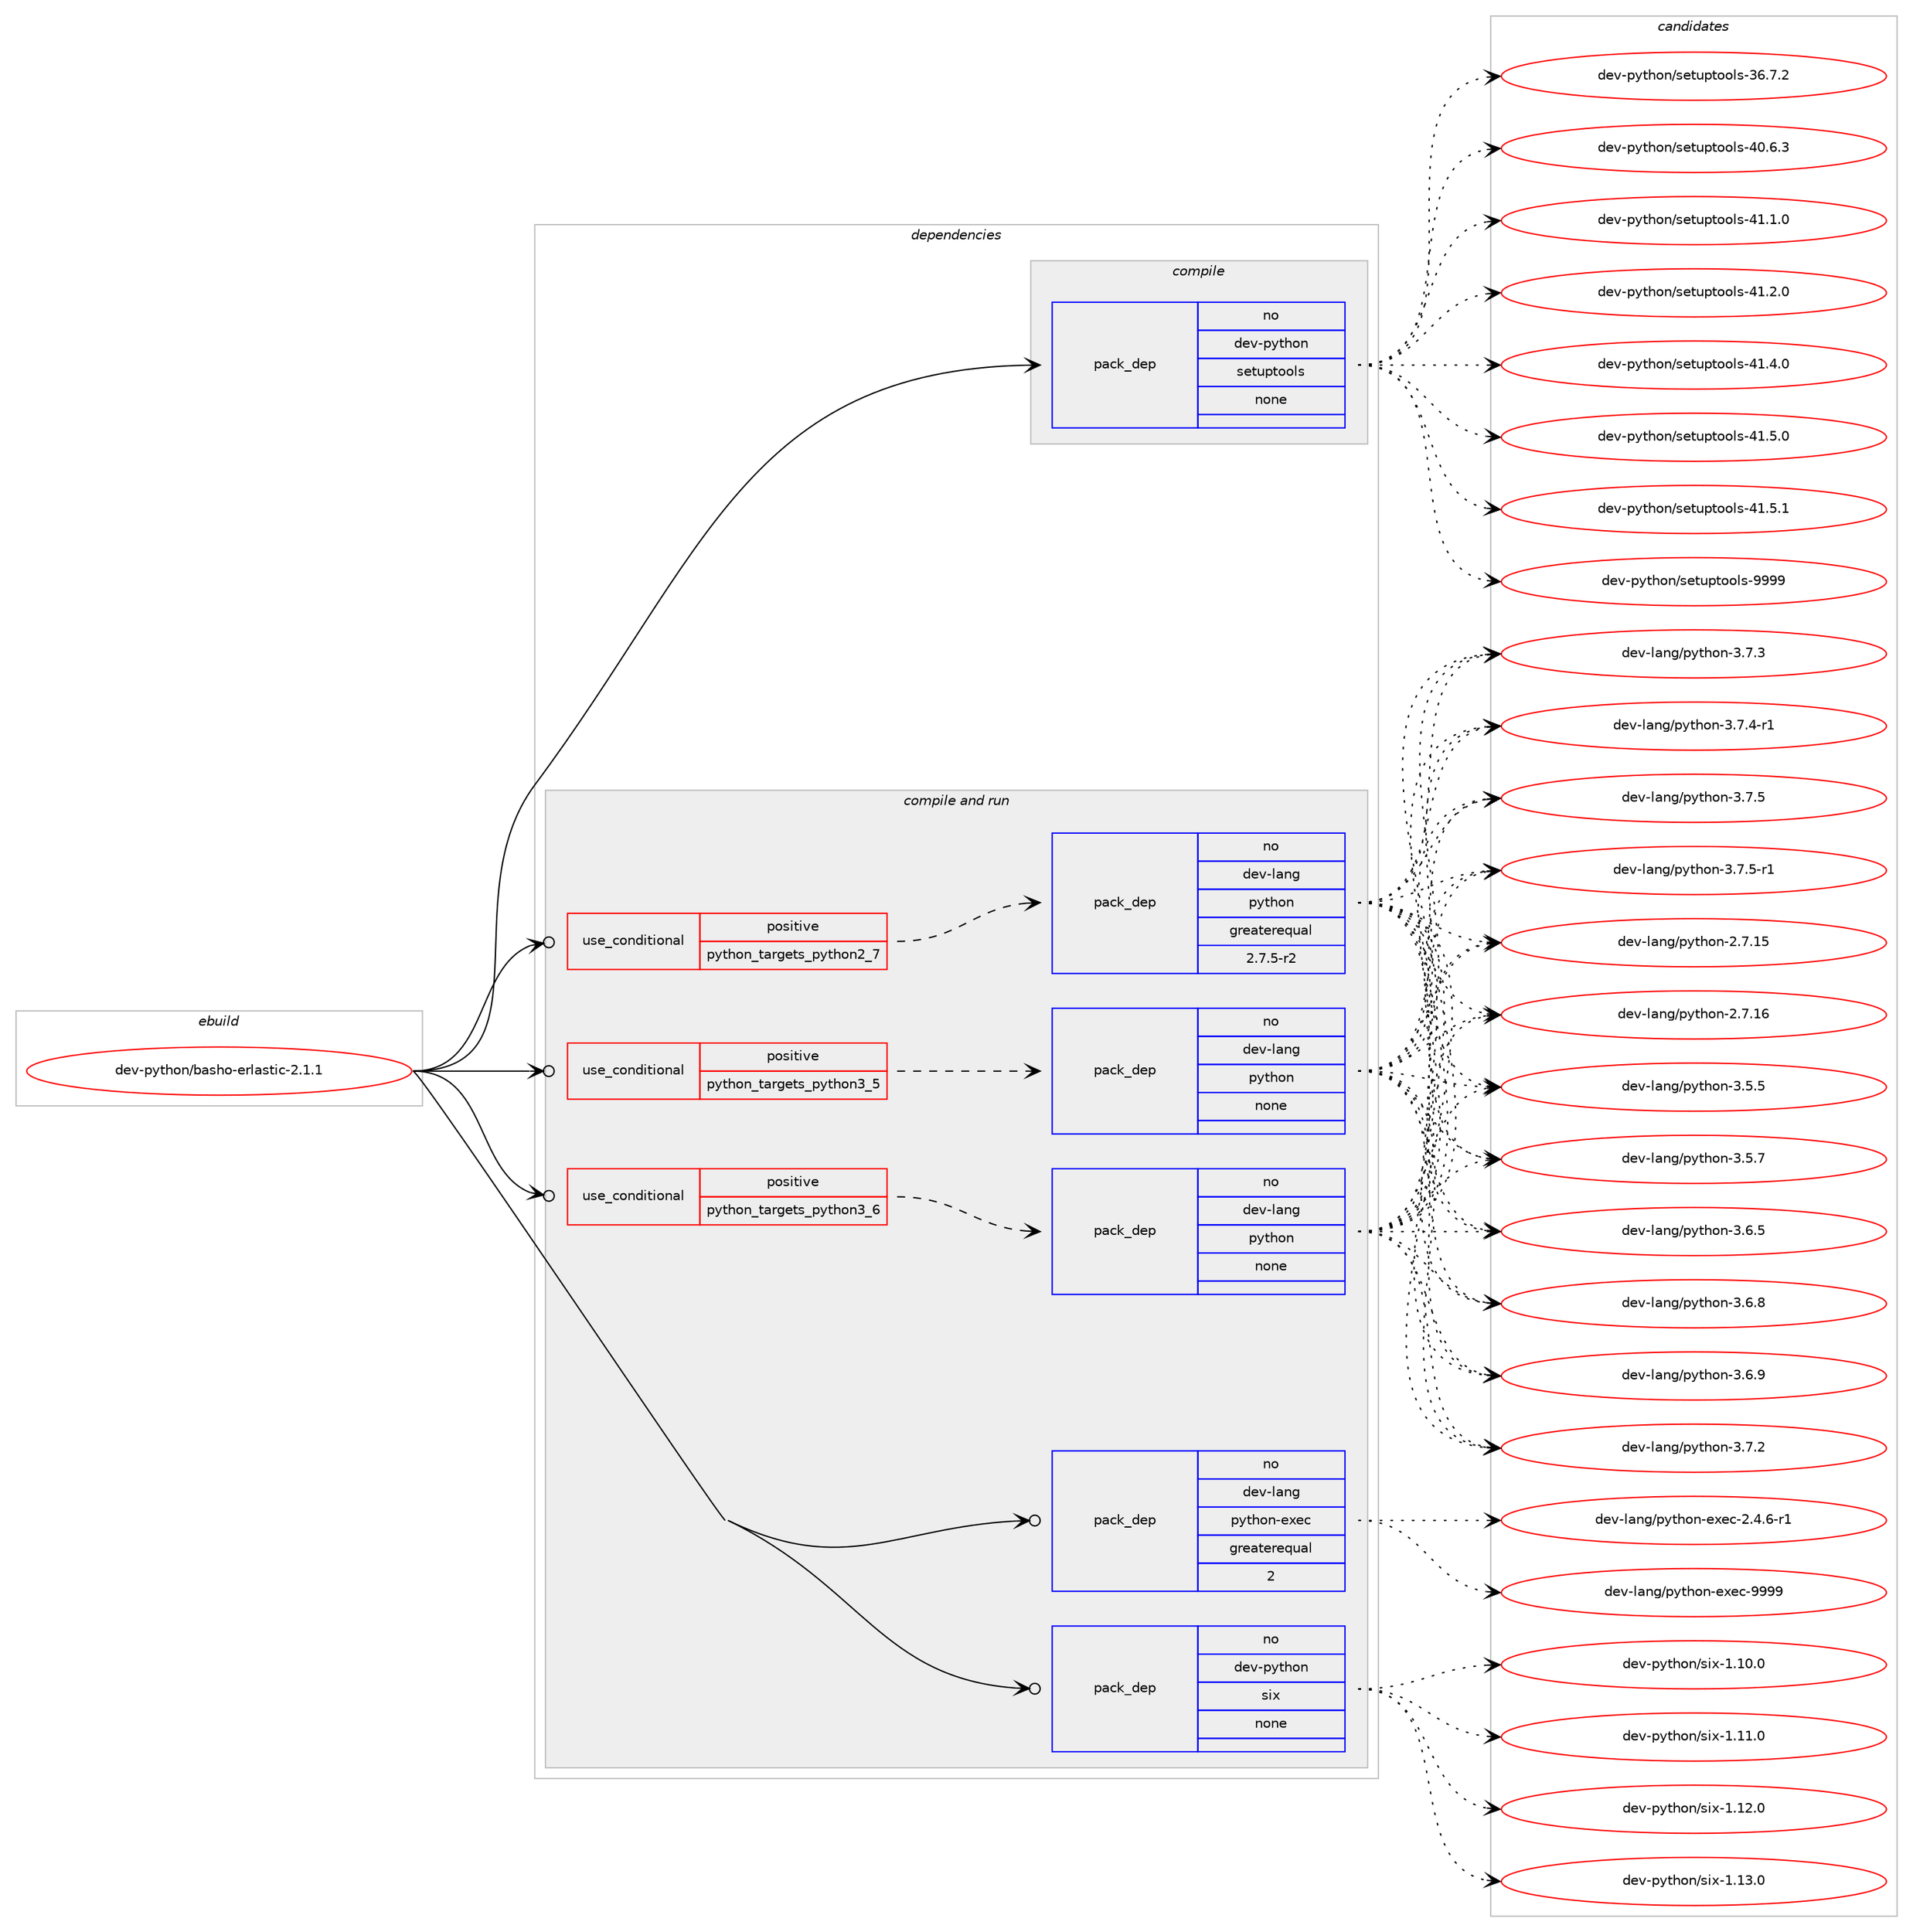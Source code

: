 digraph prolog {

# *************
# Graph options
# *************

newrank=true;
concentrate=true;
compound=true;
graph [rankdir=LR,fontname=Helvetica,fontsize=10,ranksep=1.5];#, ranksep=2.5, nodesep=0.2];
edge  [arrowhead=vee];
node  [fontname=Helvetica,fontsize=10];

# **********
# The ebuild
# **********

subgraph cluster_leftcol {
color=gray;
rank=same;
label=<<i>ebuild</i>>;
id [label="dev-python/basho-erlastic-2.1.1", color=red, width=4, href="../dev-python/basho-erlastic-2.1.1.svg"];
}

# ****************
# The dependencies
# ****************

subgraph cluster_midcol {
color=gray;
label=<<i>dependencies</i>>;
subgraph cluster_compile {
fillcolor="#eeeeee";
style=filled;
label=<<i>compile</i>>;
subgraph pack447832 {
dependency596351 [label=<<TABLE BORDER="0" CELLBORDER="1" CELLSPACING="0" CELLPADDING="4" WIDTH="220"><TR><TD ROWSPAN="6" CELLPADDING="30">pack_dep</TD></TR><TR><TD WIDTH="110">no</TD></TR><TR><TD>dev-python</TD></TR><TR><TD>setuptools</TD></TR><TR><TD>none</TD></TR><TR><TD></TD></TR></TABLE>>, shape=none, color=blue];
}
id:e -> dependency596351:w [weight=20,style="solid",arrowhead="vee"];
}
subgraph cluster_compileandrun {
fillcolor="#eeeeee";
style=filled;
label=<<i>compile and run</i>>;
subgraph cond136745 {
dependency596352 [label=<<TABLE BORDER="0" CELLBORDER="1" CELLSPACING="0" CELLPADDING="4"><TR><TD ROWSPAN="3" CELLPADDING="10">use_conditional</TD></TR><TR><TD>positive</TD></TR><TR><TD>python_targets_python2_7</TD></TR></TABLE>>, shape=none, color=red];
subgraph pack447833 {
dependency596353 [label=<<TABLE BORDER="0" CELLBORDER="1" CELLSPACING="0" CELLPADDING="4" WIDTH="220"><TR><TD ROWSPAN="6" CELLPADDING="30">pack_dep</TD></TR><TR><TD WIDTH="110">no</TD></TR><TR><TD>dev-lang</TD></TR><TR><TD>python</TD></TR><TR><TD>greaterequal</TD></TR><TR><TD>2.7.5-r2</TD></TR></TABLE>>, shape=none, color=blue];
}
dependency596352:e -> dependency596353:w [weight=20,style="dashed",arrowhead="vee"];
}
id:e -> dependency596352:w [weight=20,style="solid",arrowhead="odotvee"];
subgraph cond136746 {
dependency596354 [label=<<TABLE BORDER="0" CELLBORDER="1" CELLSPACING="0" CELLPADDING="4"><TR><TD ROWSPAN="3" CELLPADDING="10">use_conditional</TD></TR><TR><TD>positive</TD></TR><TR><TD>python_targets_python3_5</TD></TR></TABLE>>, shape=none, color=red];
subgraph pack447834 {
dependency596355 [label=<<TABLE BORDER="0" CELLBORDER="1" CELLSPACING="0" CELLPADDING="4" WIDTH="220"><TR><TD ROWSPAN="6" CELLPADDING="30">pack_dep</TD></TR><TR><TD WIDTH="110">no</TD></TR><TR><TD>dev-lang</TD></TR><TR><TD>python</TD></TR><TR><TD>none</TD></TR><TR><TD></TD></TR></TABLE>>, shape=none, color=blue];
}
dependency596354:e -> dependency596355:w [weight=20,style="dashed",arrowhead="vee"];
}
id:e -> dependency596354:w [weight=20,style="solid",arrowhead="odotvee"];
subgraph cond136747 {
dependency596356 [label=<<TABLE BORDER="0" CELLBORDER="1" CELLSPACING="0" CELLPADDING="4"><TR><TD ROWSPAN="3" CELLPADDING="10">use_conditional</TD></TR><TR><TD>positive</TD></TR><TR><TD>python_targets_python3_6</TD></TR></TABLE>>, shape=none, color=red];
subgraph pack447835 {
dependency596357 [label=<<TABLE BORDER="0" CELLBORDER="1" CELLSPACING="0" CELLPADDING="4" WIDTH="220"><TR><TD ROWSPAN="6" CELLPADDING="30">pack_dep</TD></TR><TR><TD WIDTH="110">no</TD></TR><TR><TD>dev-lang</TD></TR><TR><TD>python</TD></TR><TR><TD>none</TD></TR><TR><TD></TD></TR></TABLE>>, shape=none, color=blue];
}
dependency596356:e -> dependency596357:w [weight=20,style="dashed",arrowhead="vee"];
}
id:e -> dependency596356:w [weight=20,style="solid",arrowhead="odotvee"];
subgraph pack447836 {
dependency596358 [label=<<TABLE BORDER="0" CELLBORDER="1" CELLSPACING="0" CELLPADDING="4" WIDTH="220"><TR><TD ROWSPAN="6" CELLPADDING="30">pack_dep</TD></TR><TR><TD WIDTH="110">no</TD></TR><TR><TD>dev-lang</TD></TR><TR><TD>python-exec</TD></TR><TR><TD>greaterequal</TD></TR><TR><TD>2</TD></TR></TABLE>>, shape=none, color=blue];
}
id:e -> dependency596358:w [weight=20,style="solid",arrowhead="odotvee"];
subgraph pack447837 {
dependency596359 [label=<<TABLE BORDER="0" CELLBORDER="1" CELLSPACING="0" CELLPADDING="4" WIDTH="220"><TR><TD ROWSPAN="6" CELLPADDING="30">pack_dep</TD></TR><TR><TD WIDTH="110">no</TD></TR><TR><TD>dev-python</TD></TR><TR><TD>six</TD></TR><TR><TD>none</TD></TR><TR><TD></TD></TR></TABLE>>, shape=none, color=blue];
}
id:e -> dependency596359:w [weight=20,style="solid",arrowhead="odotvee"];
}
subgraph cluster_run {
fillcolor="#eeeeee";
style=filled;
label=<<i>run</i>>;
}
}

# **************
# The candidates
# **************

subgraph cluster_choices {
rank=same;
color=gray;
label=<<i>candidates</i>>;

subgraph choice447832 {
color=black;
nodesep=1;
choice100101118451121211161041111104711510111611711211611111110811545515446554650 [label="dev-python/setuptools-36.7.2", color=red, width=4,href="../dev-python/setuptools-36.7.2.svg"];
choice100101118451121211161041111104711510111611711211611111110811545524846544651 [label="dev-python/setuptools-40.6.3", color=red, width=4,href="../dev-python/setuptools-40.6.3.svg"];
choice100101118451121211161041111104711510111611711211611111110811545524946494648 [label="dev-python/setuptools-41.1.0", color=red, width=4,href="../dev-python/setuptools-41.1.0.svg"];
choice100101118451121211161041111104711510111611711211611111110811545524946504648 [label="dev-python/setuptools-41.2.0", color=red, width=4,href="../dev-python/setuptools-41.2.0.svg"];
choice100101118451121211161041111104711510111611711211611111110811545524946524648 [label="dev-python/setuptools-41.4.0", color=red, width=4,href="../dev-python/setuptools-41.4.0.svg"];
choice100101118451121211161041111104711510111611711211611111110811545524946534648 [label="dev-python/setuptools-41.5.0", color=red, width=4,href="../dev-python/setuptools-41.5.0.svg"];
choice100101118451121211161041111104711510111611711211611111110811545524946534649 [label="dev-python/setuptools-41.5.1", color=red, width=4,href="../dev-python/setuptools-41.5.1.svg"];
choice10010111845112121116104111110471151011161171121161111111081154557575757 [label="dev-python/setuptools-9999", color=red, width=4,href="../dev-python/setuptools-9999.svg"];
dependency596351:e -> choice100101118451121211161041111104711510111611711211611111110811545515446554650:w [style=dotted,weight="100"];
dependency596351:e -> choice100101118451121211161041111104711510111611711211611111110811545524846544651:w [style=dotted,weight="100"];
dependency596351:e -> choice100101118451121211161041111104711510111611711211611111110811545524946494648:w [style=dotted,weight="100"];
dependency596351:e -> choice100101118451121211161041111104711510111611711211611111110811545524946504648:w [style=dotted,weight="100"];
dependency596351:e -> choice100101118451121211161041111104711510111611711211611111110811545524946524648:w [style=dotted,weight="100"];
dependency596351:e -> choice100101118451121211161041111104711510111611711211611111110811545524946534648:w [style=dotted,weight="100"];
dependency596351:e -> choice100101118451121211161041111104711510111611711211611111110811545524946534649:w [style=dotted,weight="100"];
dependency596351:e -> choice10010111845112121116104111110471151011161171121161111111081154557575757:w [style=dotted,weight="100"];
}
subgraph choice447833 {
color=black;
nodesep=1;
choice10010111845108971101034711212111610411111045504655464953 [label="dev-lang/python-2.7.15", color=red, width=4,href="../dev-lang/python-2.7.15.svg"];
choice10010111845108971101034711212111610411111045504655464954 [label="dev-lang/python-2.7.16", color=red, width=4,href="../dev-lang/python-2.7.16.svg"];
choice100101118451089711010347112121116104111110455146534653 [label="dev-lang/python-3.5.5", color=red, width=4,href="../dev-lang/python-3.5.5.svg"];
choice100101118451089711010347112121116104111110455146534655 [label="dev-lang/python-3.5.7", color=red, width=4,href="../dev-lang/python-3.5.7.svg"];
choice100101118451089711010347112121116104111110455146544653 [label="dev-lang/python-3.6.5", color=red, width=4,href="../dev-lang/python-3.6.5.svg"];
choice100101118451089711010347112121116104111110455146544656 [label="dev-lang/python-3.6.8", color=red, width=4,href="../dev-lang/python-3.6.8.svg"];
choice100101118451089711010347112121116104111110455146544657 [label="dev-lang/python-3.6.9", color=red, width=4,href="../dev-lang/python-3.6.9.svg"];
choice100101118451089711010347112121116104111110455146554650 [label="dev-lang/python-3.7.2", color=red, width=4,href="../dev-lang/python-3.7.2.svg"];
choice100101118451089711010347112121116104111110455146554651 [label="dev-lang/python-3.7.3", color=red, width=4,href="../dev-lang/python-3.7.3.svg"];
choice1001011184510897110103471121211161041111104551465546524511449 [label="dev-lang/python-3.7.4-r1", color=red, width=4,href="../dev-lang/python-3.7.4-r1.svg"];
choice100101118451089711010347112121116104111110455146554653 [label="dev-lang/python-3.7.5", color=red, width=4,href="../dev-lang/python-3.7.5.svg"];
choice1001011184510897110103471121211161041111104551465546534511449 [label="dev-lang/python-3.7.5-r1", color=red, width=4,href="../dev-lang/python-3.7.5-r1.svg"];
dependency596353:e -> choice10010111845108971101034711212111610411111045504655464953:w [style=dotted,weight="100"];
dependency596353:e -> choice10010111845108971101034711212111610411111045504655464954:w [style=dotted,weight="100"];
dependency596353:e -> choice100101118451089711010347112121116104111110455146534653:w [style=dotted,weight="100"];
dependency596353:e -> choice100101118451089711010347112121116104111110455146534655:w [style=dotted,weight="100"];
dependency596353:e -> choice100101118451089711010347112121116104111110455146544653:w [style=dotted,weight="100"];
dependency596353:e -> choice100101118451089711010347112121116104111110455146544656:w [style=dotted,weight="100"];
dependency596353:e -> choice100101118451089711010347112121116104111110455146544657:w [style=dotted,weight="100"];
dependency596353:e -> choice100101118451089711010347112121116104111110455146554650:w [style=dotted,weight="100"];
dependency596353:e -> choice100101118451089711010347112121116104111110455146554651:w [style=dotted,weight="100"];
dependency596353:e -> choice1001011184510897110103471121211161041111104551465546524511449:w [style=dotted,weight="100"];
dependency596353:e -> choice100101118451089711010347112121116104111110455146554653:w [style=dotted,weight="100"];
dependency596353:e -> choice1001011184510897110103471121211161041111104551465546534511449:w [style=dotted,weight="100"];
}
subgraph choice447834 {
color=black;
nodesep=1;
choice10010111845108971101034711212111610411111045504655464953 [label="dev-lang/python-2.7.15", color=red, width=4,href="../dev-lang/python-2.7.15.svg"];
choice10010111845108971101034711212111610411111045504655464954 [label="dev-lang/python-2.7.16", color=red, width=4,href="../dev-lang/python-2.7.16.svg"];
choice100101118451089711010347112121116104111110455146534653 [label="dev-lang/python-3.5.5", color=red, width=4,href="../dev-lang/python-3.5.5.svg"];
choice100101118451089711010347112121116104111110455146534655 [label="dev-lang/python-3.5.7", color=red, width=4,href="../dev-lang/python-3.5.7.svg"];
choice100101118451089711010347112121116104111110455146544653 [label="dev-lang/python-3.6.5", color=red, width=4,href="../dev-lang/python-3.6.5.svg"];
choice100101118451089711010347112121116104111110455146544656 [label="dev-lang/python-3.6.8", color=red, width=4,href="../dev-lang/python-3.6.8.svg"];
choice100101118451089711010347112121116104111110455146544657 [label="dev-lang/python-3.6.9", color=red, width=4,href="../dev-lang/python-3.6.9.svg"];
choice100101118451089711010347112121116104111110455146554650 [label="dev-lang/python-3.7.2", color=red, width=4,href="../dev-lang/python-3.7.2.svg"];
choice100101118451089711010347112121116104111110455146554651 [label="dev-lang/python-3.7.3", color=red, width=4,href="../dev-lang/python-3.7.3.svg"];
choice1001011184510897110103471121211161041111104551465546524511449 [label="dev-lang/python-3.7.4-r1", color=red, width=4,href="../dev-lang/python-3.7.4-r1.svg"];
choice100101118451089711010347112121116104111110455146554653 [label="dev-lang/python-3.7.5", color=red, width=4,href="../dev-lang/python-3.7.5.svg"];
choice1001011184510897110103471121211161041111104551465546534511449 [label="dev-lang/python-3.7.5-r1", color=red, width=4,href="../dev-lang/python-3.7.5-r1.svg"];
dependency596355:e -> choice10010111845108971101034711212111610411111045504655464953:w [style=dotted,weight="100"];
dependency596355:e -> choice10010111845108971101034711212111610411111045504655464954:w [style=dotted,weight="100"];
dependency596355:e -> choice100101118451089711010347112121116104111110455146534653:w [style=dotted,weight="100"];
dependency596355:e -> choice100101118451089711010347112121116104111110455146534655:w [style=dotted,weight="100"];
dependency596355:e -> choice100101118451089711010347112121116104111110455146544653:w [style=dotted,weight="100"];
dependency596355:e -> choice100101118451089711010347112121116104111110455146544656:w [style=dotted,weight="100"];
dependency596355:e -> choice100101118451089711010347112121116104111110455146544657:w [style=dotted,weight="100"];
dependency596355:e -> choice100101118451089711010347112121116104111110455146554650:w [style=dotted,weight="100"];
dependency596355:e -> choice100101118451089711010347112121116104111110455146554651:w [style=dotted,weight="100"];
dependency596355:e -> choice1001011184510897110103471121211161041111104551465546524511449:w [style=dotted,weight="100"];
dependency596355:e -> choice100101118451089711010347112121116104111110455146554653:w [style=dotted,weight="100"];
dependency596355:e -> choice1001011184510897110103471121211161041111104551465546534511449:w [style=dotted,weight="100"];
}
subgraph choice447835 {
color=black;
nodesep=1;
choice10010111845108971101034711212111610411111045504655464953 [label="dev-lang/python-2.7.15", color=red, width=4,href="../dev-lang/python-2.7.15.svg"];
choice10010111845108971101034711212111610411111045504655464954 [label="dev-lang/python-2.7.16", color=red, width=4,href="../dev-lang/python-2.7.16.svg"];
choice100101118451089711010347112121116104111110455146534653 [label="dev-lang/python-3.5.5", color=red, width=4,href="../dev-lang/python-3.5.5.svg"];
choice100101118451089711010347112121116104111110455146534655 [label="dev-lang/python-3.5.7", color=red, width=4,href="../dev-lang/python-3.5.7.svg"];
choice100101118451089711010347112121116104111110455146544653 [label="dev-lang/python-3.6.5", color=red, width=4,href="../dev-lang/python-3.6.5.svg"];
choice100101118451089711010347112121116104111110455146544656 [label="dev-lang/python-3.6.8", color=red, width=4,href="../dev-lang/python-3.6.8.svg"];
choice100101118451089711010347112121116104111110455146544657 [label="dev-lang/python-3.6.9", color=red, width=4,href="../dev-lang/python-3.6.9.svg"];
choice100101118451089711010347112121116104111110455146554650 [label="dev-lang/python-3.7.2", color=red, width=4,href="../dev-lang/python-3.7.2.svg"];
choice100101118451089711010347112121116104111110455146554651 [label="dev-lang/python-3.7.3", color=red, width=4,href="../dev-lang/python-3.7.3.svg"];
choice1001011184510897110103471121211161041111104551465546524511449 [label="dev-lang/python-3.7.4-r1", color=red, width=4,href="../dev-lang/python-3.7.4-r1.svg"];
choice100101118451089711010347112121116104111110455146554653 [label="dev-lang/python-3.7.5", color=red, width=4,href="../dev-lang/python-3.7.5.svg"];
choice1001011184510897110103471121211161041111104551465546534511449 [label="dev-lang/python-3.7.5-r1", color=red, width=4,href="../dev-lang/python-3.7.5-r1.svg"];
dependency596357:e -> choice10010111845108971101034711212111610411111045504655464953:w [style=dotted,weight="100"];
dependency596357:e -> choice10010111845108971101034711212111610411111045504655464954:w [style=dotted,weight="100"];
dependency596357:e -> choice100101118451089711010347112121116104111110455146534653:w [style=dotted,weight="100"];
dependency596357:e -> choice100101118451089711010347112121116104111110455146534655:w [style=dotted,weight="100"];
dependency596357:e -> choice100101118451089711010347112121116104111110455146544653:w [style=dotted,weight="100"];
dependency596357:e -> choice100101118451089711010347112121116104111110455146544656:w [style=dotted,weight="100"];
dependency596357:e -> choice100101118451089711010347112121116104111110455146544657:w [style=dotted,weight="100"];
dependency596357:e -> choice100101118451089711010347112121116104111110455146554650:w [style=dotted,weight="100"];
dependency596357:e -> choice100101118451089711010347112121116104111110455146554651:w [style=dotted,weight="100"];
dependency596357:e -> choice1001011184510897110103471121211161041111104551465546524511449:w [style=dotted,weight="100"];
dependency596357:e -> choice100101118451089711010347112121116104111110455146554653:w [style=dotted,weight="100"];
dependency596357:e -> choice1001011184510897110103471121211161041111104551465546534511449:w [style=dotted,weight="100"];
}
subgraph choice447836 {
color=black;
nodesep=1;
choice10010111845108971101034711212111610411111045101120101994550465246544511449 [label="dev-lang/python-exec-2.4.6-r1", color=red, width=4,href="../dev-lang/python-exec-2.4.6-r1.svg"];
choice10010111845108971101034711212111610411111045101120101994557575757 [label="dev-lang/python-exec-9999", color=red, width=4,href="../dev-lang/python-exec-9999.svg"];
dependency596358:e -> choice10010111845108971101034711212111610411111045101120101994550465246544511449:w [style=dotted,weight="100"];
dependency596358:e -> choice10010111845108971101034711212111610411111045101120101994557575757:w [style=dotted,weight="100"];
}
subgraph choice447837 {
color=black;
nodesep=1;
choice100101118451121211161041111104711510512045494649484648 [label="dev-python/six-1.10.0", color=red, width=4,href="../dev-python/six-1.10.0.svg"];
choice100101118451121211161041111104711510512045494649494648 [label="dev-python/six-1.11.0", color=red, width=4,href="../dev-python/six-1.11.0.svg"];
choice100101118451121211161041111104711510512045494649504648 [label="dev-python/six-1.12.0", color=red, width=4,href="../dev-python/six-1.12.0.svg"];
choice100101118451121211161041111104711510512045494649514648 [label="dev-python/six-1.13.0", color=red, width=4,href="../dev-python/six-1.13.0.svg"];
dependency596359:e -> choice100101118451121211161041111104711510512045494649484648:w [style=dotted,weight="100"];
dependency596359:e -> choice100101118451121211161041111104711510512045494649494648:w [style=dotted,weight="100"];
dependency596359:e -> choice100101118451121211161041111104711510512045494649504648:w [style=dotted,weight="100"];
dependency596359:e -> choice100101118451121211161041111104711510512045494649514648:w [style=dotted,weight="100"];
}
}

}
